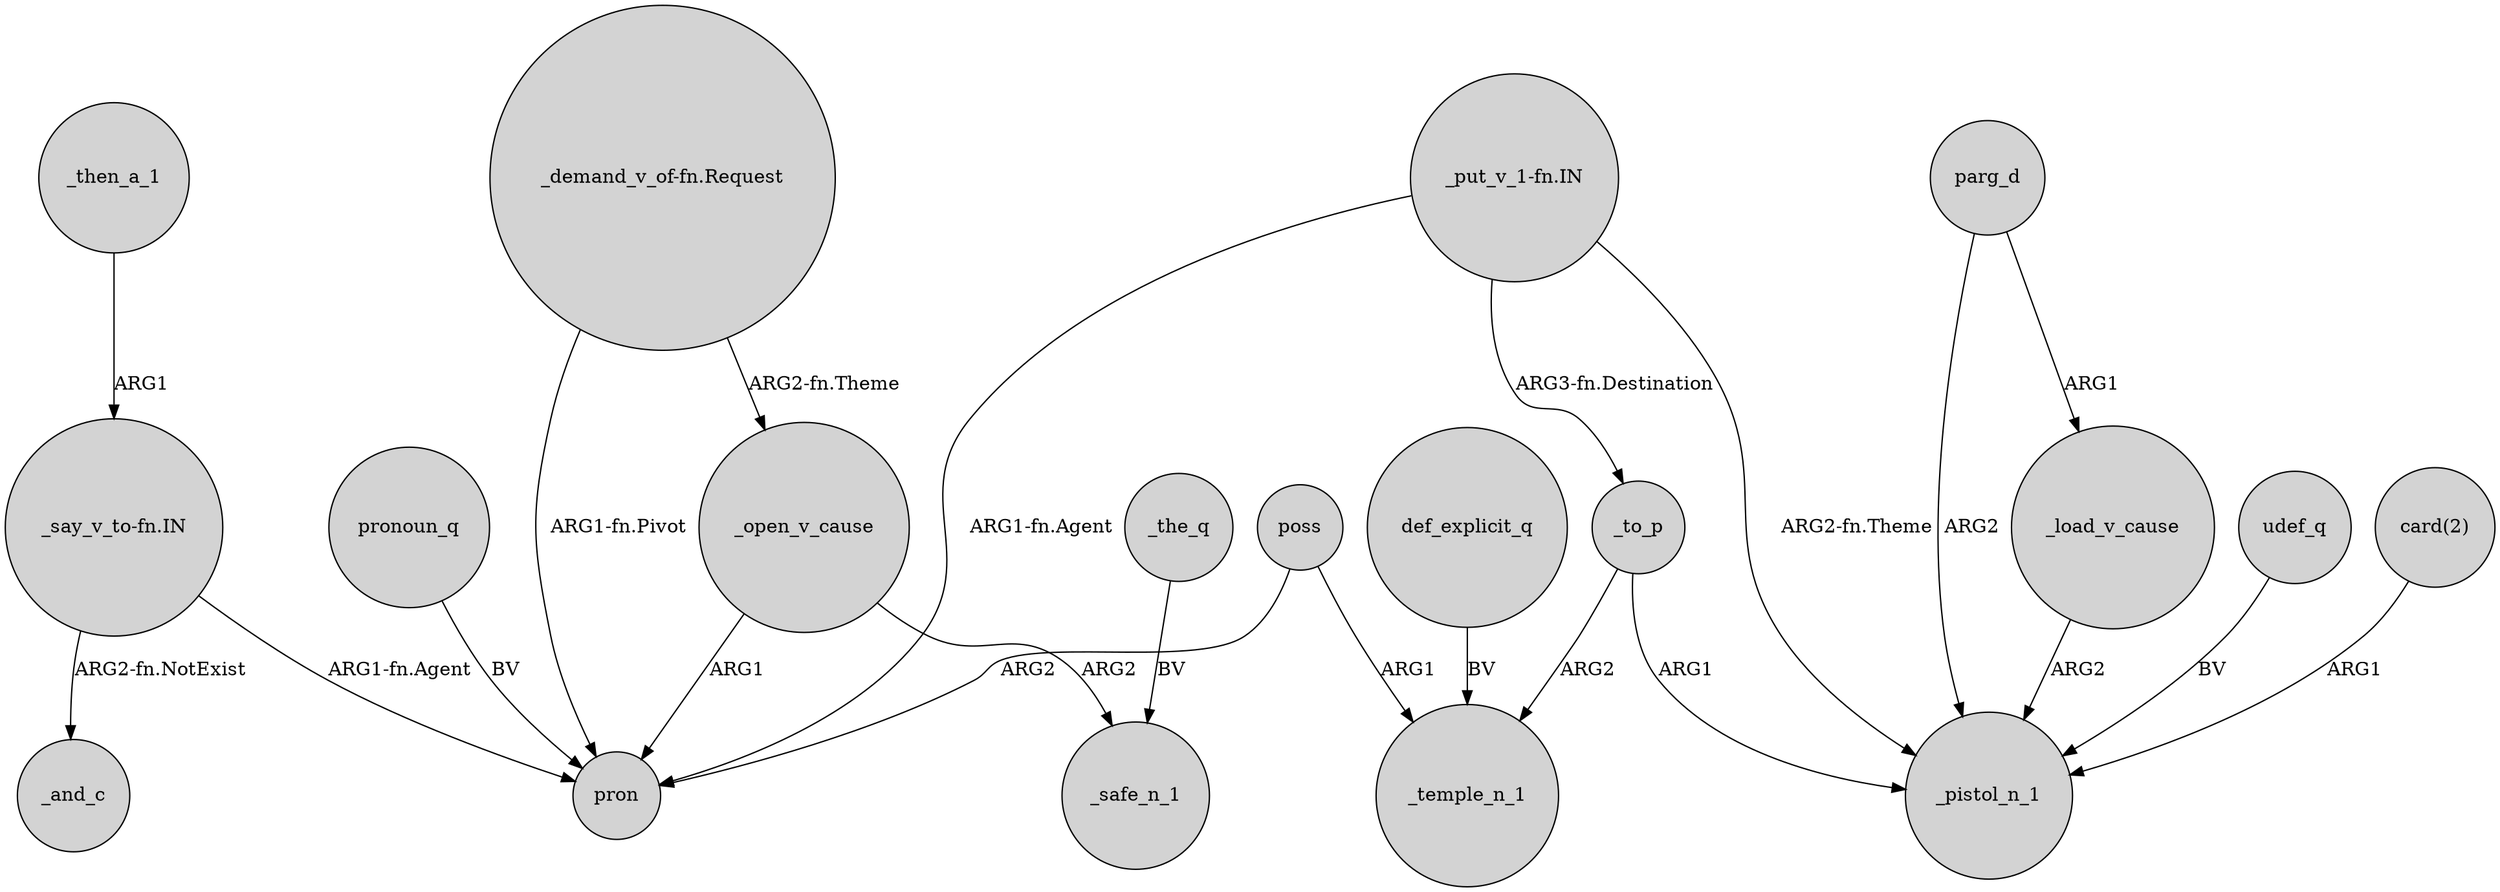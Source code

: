 digraph {
	node [shape=circle style=filled]
	"_put_v_1-fn.IN" -> pron [label="ARG1-fn.Agent"]
	poss -> pron [label=ARG2]
	_the_q -> _safe_n_1 [label=BV]
	"_put_v_1-fn.IN" -> _to_p [label="ARG3-fn.Destination"]
	parg_d -> _load_v_cause [label=ARG1]
	udef_q -> _pistol_n_1 [label=BV]
	_open_v_cause -> pron [label=ARG1]
	_then_a_1 -> "_say_v_to-fn.IN" [label=ARG1]
	"card(2)" -> _pistol_n_1 [label=ARG1]
	parg_d -> _pistol_n_1 [label=ARG2]
	"_demand_v_of-fn.Request" -> pron [label="ARG1-fn.Pivot"]
	pronoun_q -> pron [label=BV]
	"_say_v_to-fn.IN" -> _and_c [label="ARG2-fn.NotExist"]
	_to_p -> _temple_n_1 [label=ARG2]
	poss -> _temple_n_1 [label=ARG1]
	"_put_v_1-fn.IN" -> _pistol_n_1 [label="ARG2-fn.Theme"]
	"_say_v_to-fn.IN" -> pron [label="ARG1-fn.Agent"]
	def_explicit_q -> _temple_n_1 [label=BV]
	_to_p -> _pistol_n_1 [label=ARG1]
	"_demand_v_of-fn.Request" -> _open_v_cause [label="ARG2-fn.Theme"]
	_load_v_cause -> _pistol_n_1 [label=ARG2]
	_open_v_cause -> _safe_n_1 [label=ARG2]
}
